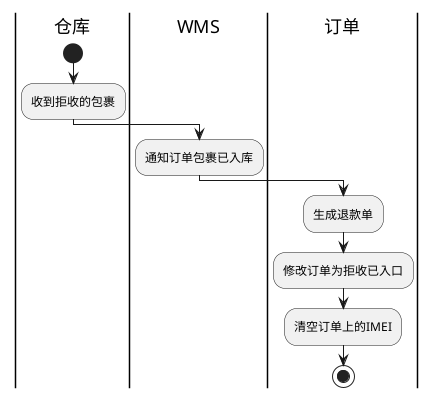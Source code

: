 @startuml

|仓库|
start
:收到拒收的包裹;

|WMS|
:通知订单包裹已入库;

|订单|
:生成退款单;
:修改订单为拒收已入口;
:清空订单上的IMEI;
stop
@enduml
